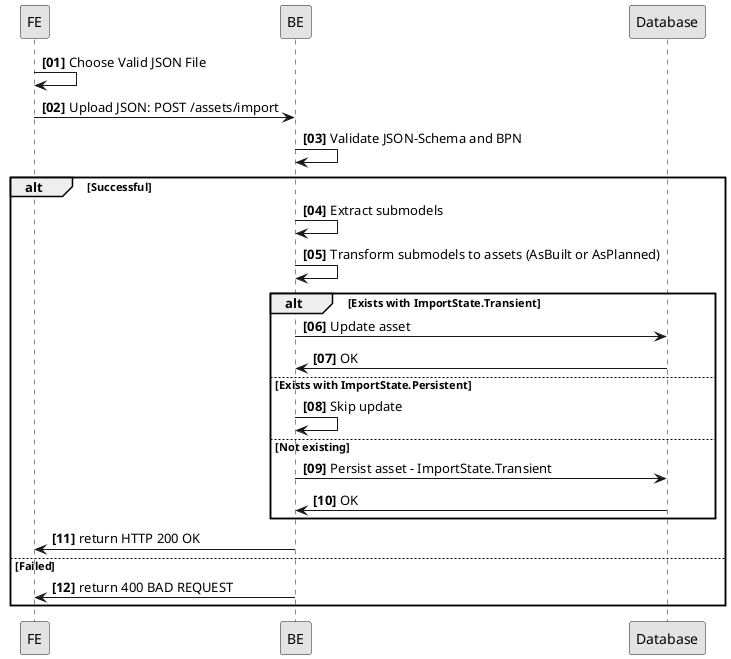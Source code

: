 @startuml
autonumber "<B>[00]"
skinparam monochrome true
skinparam shadowing false
skinparam defaultFontName "Architects daughter"
skinparam linetype ortho

participant FE
participant BE
participant Database

FE -> FE: Choose Valid JSON File
FE -> BE: Upload JSON: POST /assets/import
BE -> BE: Validate JSON-Schema and BPN
alt Successful
BE -> BE: Extract submodels
BE -> BE: Transform submodels to assets (AsBuilt or AsPlanned)
alt Exists with ImportState.Transient
BE -> Database: Update asset
Database -> BE: OK
else Exists with ImportState.Persistent
    BE -> BE: Skip update
else Not existing
    BE -> Database: Persist asset - ImportState.Transient
    Database -> BE: OK
end
BE -> FE: return HTTP 200 OK
else Failed
    BE -> FE: return 400 BAD REQUEST
end



@enduml
